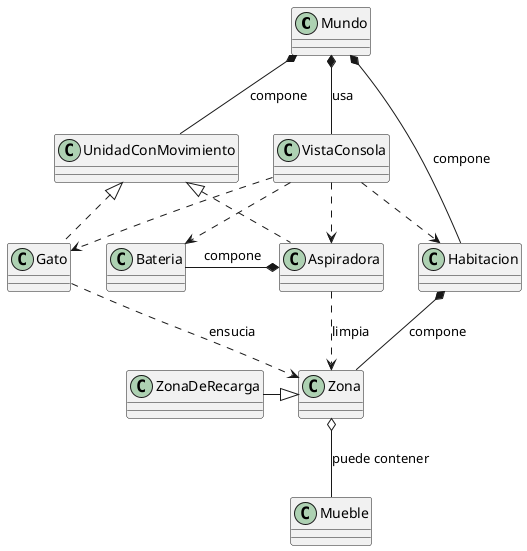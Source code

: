 @startuml

class Mundo{

}

class Aspiradora {

}

class Gato {

}

class Habitacion {

}

class Zona {

}

class Mueble {

}

class ZonaDeRecarga {

}


class Bateria {

}

class VistaConsola {

}

Mundo *-- Habitacion : compone
Aspiradora *-l- Bateria : compone
Mundo *-- UnidadConMovimiento : compone
Habitacion *-d- Zona : compone
Zona o-- Mueble : puede contener
ZonaDeRecarga -|> Zona
Aspiradora ..> Zona : limpia
Gato ..> Zona : ensucia
VistaConsola ..> Aspiradora
VistaConsola ..> Bateria
VistaConsola ..> Habitacion
VistaConsola ..> Gato
Mundo *-- VistaConsola : usa
Aspiradora .u.|> UnidadConMovimiento
Gato .u.|> UnidadConMovimiento
@enduml
